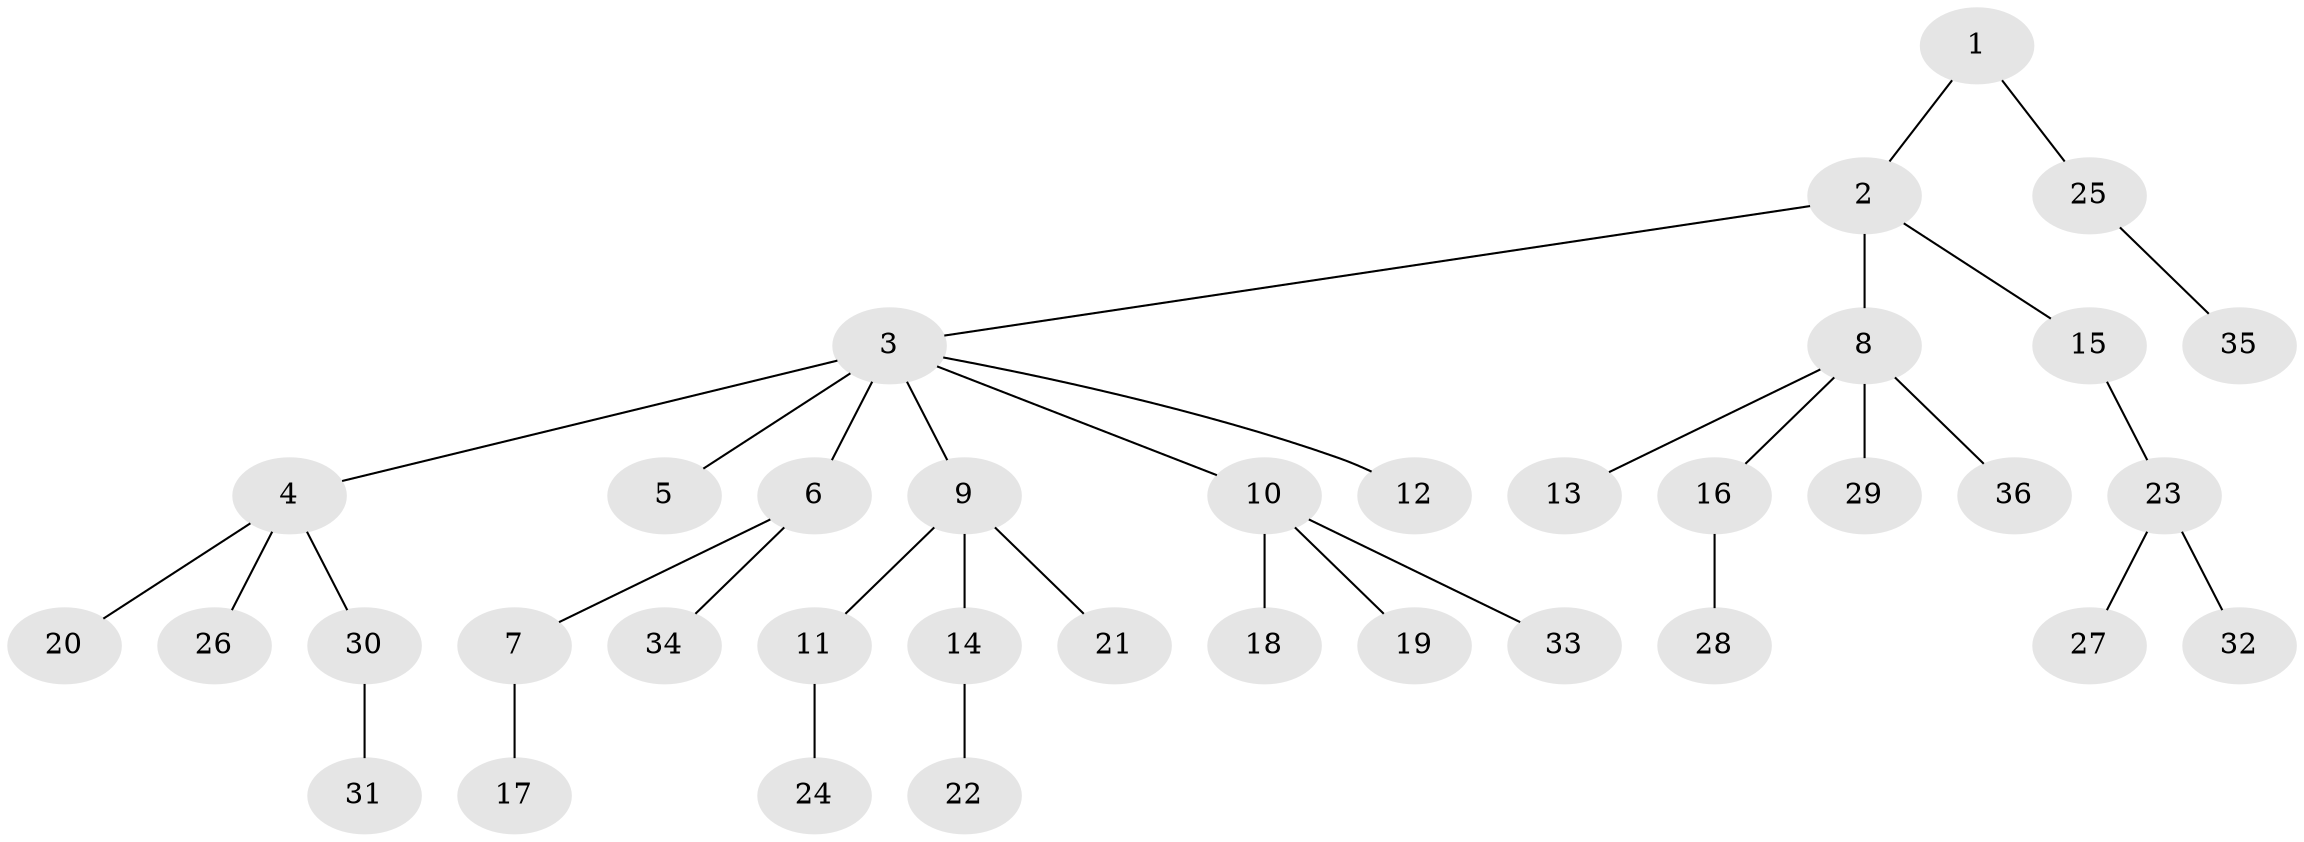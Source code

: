// original degree distribution, {4: 0.0603448275862069, 8: 0.02586206896551724, 6: 0.017241379310344827, 3: 0.12931034482758622, 2: 0.2413793103448276, 1: 0.5172413793103449, 5: 0.008620689655172414}
// Generated by graph-tools (version 1.1) at 2025/51/03/04/25 22:51:27]
// undirected, 36 vertices, 35 edges
graph export_dot {
  node [color=gray90,style=filled];
  1;
  2;
  3;
  4;
  5;
  6;
  7;
  8;
  9;
  10;
  11;
  12;
  13;
  14;
  15;
  16;
  17;
  18;
  19;
  20;
  21;
  22;
  23;
  24;
  25;
  26;
  27;
  28;
  29;
  30;
  31;
  32;
  33;
  34;
  35;
  36;
  1 -- 2 [weight=1.0];
  1 -- 25 [weight=1.0];
  2 -- 3 [weight=1.0];
  2 -- 8 [weight=3.0];
  2 -- 15 [weight=1.0];
  3 -- 4 [weight=1.0];
  3 -- 5 [weight=2.0];
  3 -- 6 [weight=1.0];
  3 -- 9 [weight=1.0];
  3 -- 10 [weight=1.0];
  3 -- 12 [weight=1.0];
  4 -- 20 [weight=1.0];
  4 -- 26 [weight=1.0];
  4 -- 30 [weight=1.0];
  6 -- 7 [weight=1.0];
  6 -- 34 [weight=1.0];
  7 -- 17 [weight=1.0];
  8 -- 13 [weight=1.0];
  8 -- 16 [weight=1.0];
  8 -- 29 [weight=1.0];
  8 -- 36 [weight=1.0];
  9 -- 11 [weight=1.0];
  9 -- 14 [weight=3.0];
  9 -- 21 [weight=1.0];
  10 -- 18 [weight=3.0];
  10 -- 19 [weight=1.0];
  10 -- 33 [weight=1.0];
  11 -- 24 [weight=1.0];
  14 -- 22 [weight=1.0];
  15 -- 23 [weight=2.0];
  16 -- 28 [weight=1.0];
  23 -- 27 [weight=1.0];
  23 -- 32 [weight=1.0];
  25 -- 35 [weight=1.0];
  30 -- 31 [weight=1.0];
}
